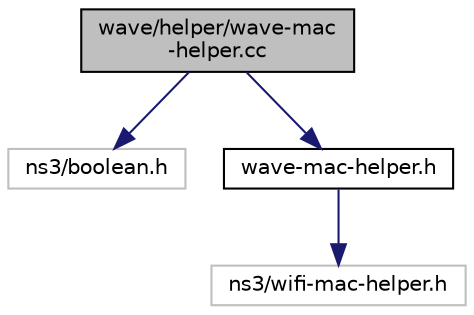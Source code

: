 digraph "wave/helper/wave-mac-helper.cc"
{
  edge [fontname="Helvetica",fontsize="10",labelfontname="Helvetica",labelfontsize="10"];
  node [fontname="Helvetica",fontsize="10",shape=record];
  Node1 [label="wave/helper/wave-mac\l-helper.cc",height=0.2,width=0.4,color="black", fillcolor="grey75", style="filled", fontcolor="black"];
  Node1 -> Node2 [color="midnightblue",fontsize="10",style="solid"];
  Node2 [label="ns3/boolean.h",height=0.2,width=0.4,color="grey75", fillcolor="white", style="filled"];
  Node1 -> Node3 [color="midnightblue",fontsize="10",style="solid"];
  Node3 [label="wave-mac-helper.h",height=0.2,width=0.4,color="black", fillcolor="white", style="filled",URL="$d8/d00/wave-mac-helper_8h.html"];
  Node3 -> Node4 [color="midnightblue",fontsize="10",style="solid"];
  Node4 [label="ns3/wifi-mac-helper.h",height=0.2,width=0.4,color="grey75", fillcolor="white", style="filled"];
}

